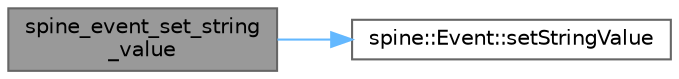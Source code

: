 digraph "spine_event_set_string_value"
{
 // LATEX_PDF_SIZE
  bgcolor="transparent";
  edge [fontname=Helvetica,fontsize=10,labelfontname=Helvetica,labelfontsize=10];
  node [fontname=Helvetica,fontsize=10,shape=box,height=0.2,width=0.4];
  rankdir="LR";
  Node1 [id="Node000001",label="spine_event_set_string\l_value",height=0.2,width=0.4,color="gray40", fillcolor="grey60", style="filled", fontcolor="black",tooltip=" "];
  Node1 -> Node2 [id="edge1_Node000001_Node000002",color="steelblue1",style="solid",tooltip=" "];
  Node2 [id="Node000002",label="spine::Event::setStringValue",height=0.2,width=0.4,color="grey40", fillcolor="white", style="filled",URL="$classspine_1_1_event.html#a0bdd20475e50702d1101a0ecbcdea6e9",tooltip=" "];
}
